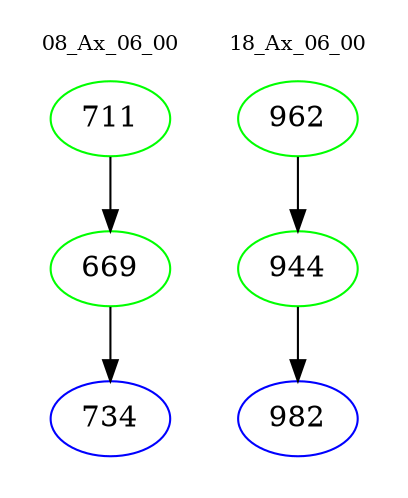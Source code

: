 digraph{
subgraph cluster_0 {
color = white
label = "08_Ax_06_00";
fontsize=10;
T0_711 [label="711", color="green"]
T0_711 -> T0_669 [color="black"]
T0_669 [label="669", color="green"]
T0_669 -> T0_734 [color="black"]
T0_734 [label="734", color="blue"]
}
subgraph cluster_1 {
color = white
label = "18_Ax_06_00";
fontsize=10;
T1_962 [label="962", color="green"]
T1_962 -> T1_944 [color="black"]
T1_944 [label="944", color="green"]
T1_944 -> T1_982 [color="black"]
T1_982 [label="982", color="blue"]
}
}
